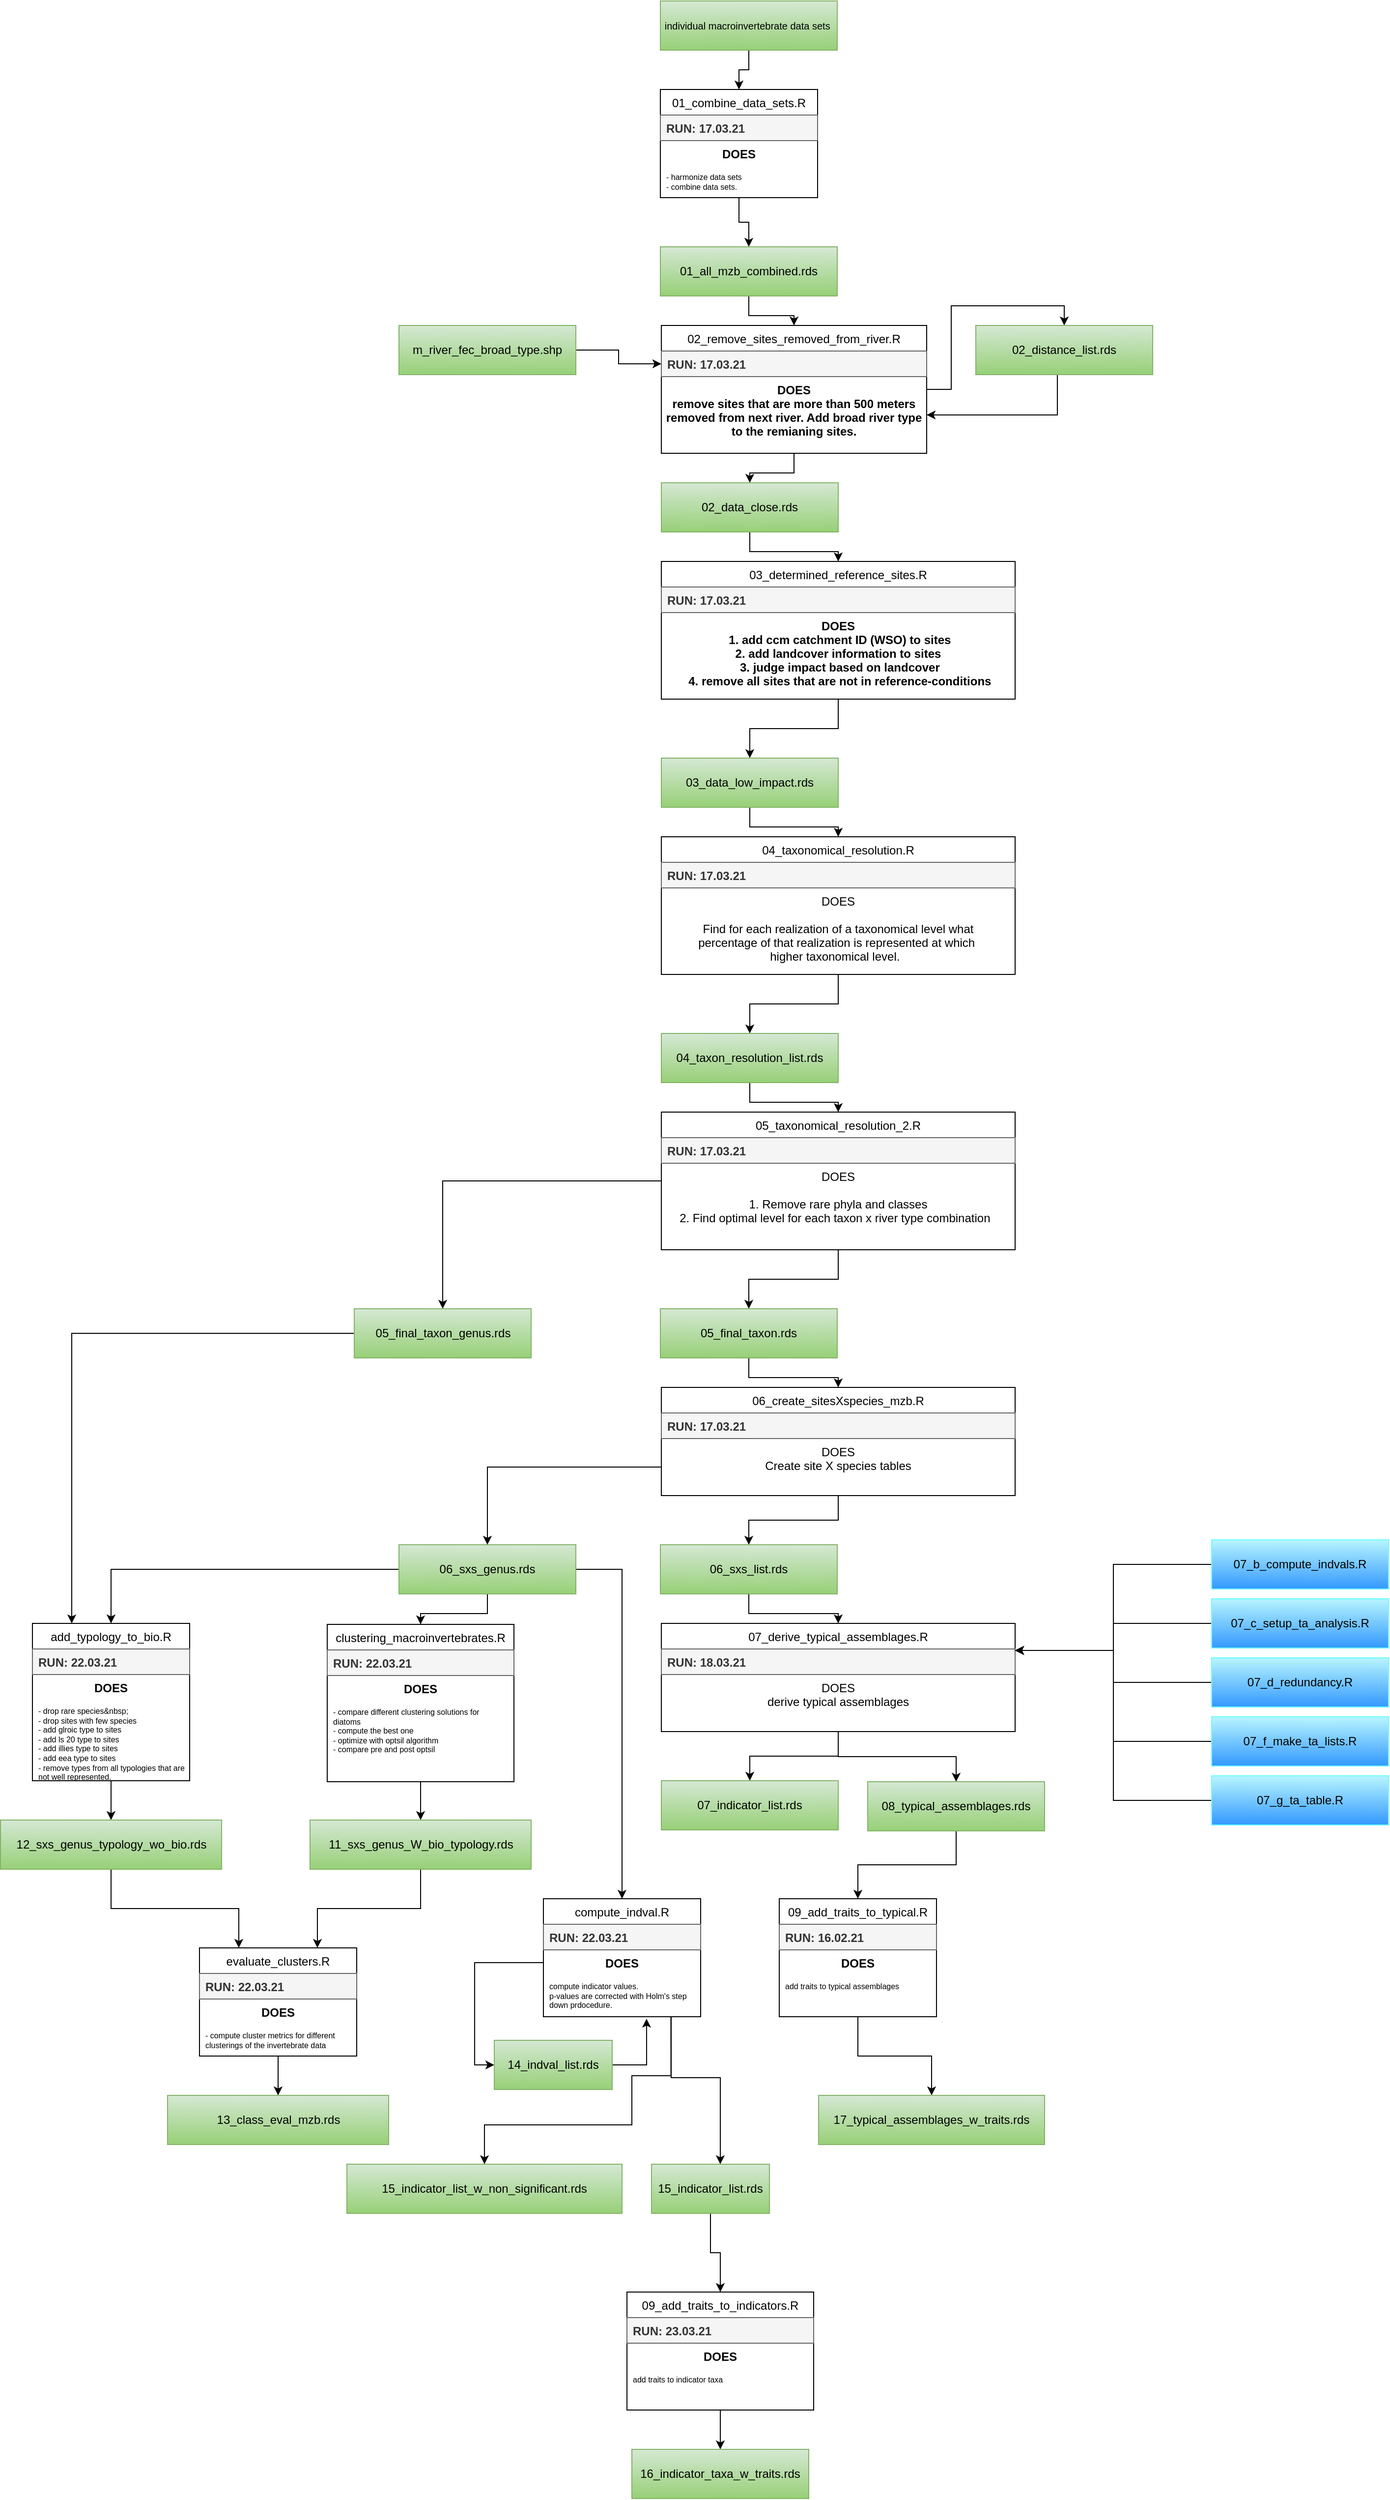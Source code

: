 <mxfile version="11.1.4" type="device"><diagram id="R2NRTxkbA1buVtevPypp" name="Page-1"><mxGraphModel dx="3540" dy="3216" grid="1" gridSize="10" guides="1" tooltips="1" connect="1" arrows="1" fold="1" page="1" pageScale="1" pageWidth="827" pageHeight="1169" math="0" shadow="0"><root><mxCell id="0"/><mxCell id="1" parent="0"/><mxCell id="dwvY4KGZ6EyMznIPKnvC-13" style="edgeStyle=orthogonalEdgeStyle;rounded=0;orthogonalLoop=1;jettySize=auto;html=1;" parent="1" source="TPPmzFJLMNbMJ_NKF1IY-3" target="dwvY4KGZ6EyMznIPKnvC-12" edge="1"><mxGeometry relative="1" as="geometry"/></mxCell><mxCell id="TPPmzFJLMNbMJ_NKF1IY-3" value="add_typology_to_bio.R" style="swimlane;fontStyle=0;childLayout=stackLayout;horizontal=1;startSize=26;fillColor=none;horizontalStack=0;resizeParent=1;resizeParentMax=0;resizeLast=0;collapsible=1;marginBottom=0;" parent="1" vertex="1"><mxGeometry x="-1200" y="-680" width="160" height="160" as="geometry"><mxRectangle x="40" y="240" width="120" height="26" as="alternateBounds"/></mxGeometry></mxCell><mxCell id="TPPmzFJLMNbMJ_NKF1IY-4" value="RUN: 22.03.21&#10;" style="text;align=left;verticalAlign=top;spacingLeft=4;spacingRight=4;overflow=hidden;rotatable=0;points=[[0,0.5],[1,0.5]];portConstraint=eastwest;fontStyle=1;glass=0;fillColor=#f5f5f5;strokeColor=#666666;fontColor=#333333;" parent="TPPmzFJLMNbMJ_NKF1IY-3" vertex="1"><mxGeometry y="26" width="160" height="26" as="geometry"/></mxCell><mxCell id="TPPmzFJLMNbMJ_NKF1IY-5" value="DOES" style="text;align=center;verticalAlign=top;spacingLeft=4;spacingRight=4;overflow=hidden;rotatable=0;points=[[0,0.5],[1,0.5]];portConstraint=eastwest;fontStyle=1;" parent="TPPmzFJLMNbMJ_NKF1IY-3" vertex="1"><mxGeometry y="52" width="160" height="26" as="geometry"/></mxCell><mxCell id="TPPmzFJLMNbMJ_NKF1IY-6" value="- drop rare species&amp;nbsp;&#10;- drop sites with few species&#10;- add glroic type to sites &#10;- add ls 20 type to sites&#10;- add illies type to sites &#10;- add eea type to sites &#10;- remove types from all typologies that are not well represented. " style="text;align=left;verticalAlign=top;spacingLeft=4;spacingRight=4;overflow=hidden;rotatable=0;points=[[0,0.5],[1,0.5]];portConstraint=eastwest;whiteSpace=wrap;fontSize=8;" parent="TPPmzFJLMNbMJ_NKF1IY-3" vertex="1"><mxGeometry y="78" width="160" height="82" as="geometry"/></mxCell><mxCell id="thMcjm38RRN3LZmCraX8-21" style="edgeStyle=orthogonalEdgeStyle;rounded=0;orthogonalLoop=1;jettySize=auto;html=1;" parent="1" source="thMcjm38RRN3LZmCraX8-1" target="thMcjm38RRN3LZmCraX8-2" edge="1"><mxGeometry relative="1" as="geometry"/></mxCell><mxCell id="thMcjm38RRN3LZmCraX8-1" value="&lt;font style=&quot;font-size: 10px&quot;&gt;individual macroinvertebrate data sets&amp;nbsp;&lt;/font&gt;" style="rounded=0;whiteSpace=wrap;html=1;glass=0;align=center;gradientColor=#97d077;fillColor=#d5e8d4;strokeColor=#82b366;" parent="1" vertex="1"><mxGeometry x="-561" y="-2330" width="180" height="50" as="geometry"/></mxCell><mxCell id="thMcjm38RRN3LZmCraX8-20" style="edgeStyle=orthogonalEdgeStyle;rounded=0;orthogonalLoop=1;jettySize=auto;html=1;" parent="1" source="thMcjm38RRN3LZmCraX8-2" target="thMcjm38RRN3LZmCraX8-13" edge="1"><mxGeometry relative="1" as="geometry"/></mxCell><mxCell id="thMcjm38RRN3LZmCraX8-2" value="01_combine_data_sets.R" style="swimlane;fontStyle=0;childLayout=stackLayout;horizontal=1;startSize=26;fillColor=none;horizontalStack=0;resizeParent=1;resizeParentMax=0;resizeLast=0;collapsible=1;marginBottom=0;" parent="1" vertex="1"><mxGeometry x="-561" y="-2240" width="160" height="110" as="geometry"><mxRectangle x="40" y="240" width="120" height="26" as="alternateBounds"/></mxGeometry></mxCell><mxCell id="thMcjm38RRN3LZmCraX8-3" value="RUN: 17.03.21&#10;" style="text;align=left;verticalAlign=top;spacingLeft=4;spacingRight=4;overflow=hidden;rotatable=0;points=[[0,0.5],[1,0.5]];portConstraint=eastwest;fontStyle=1;glass=0;fillColor=#f5f5f5;strokeColor=#666666;fontColor=#333333;" parent="thMcjm38RRN3LZmCraX8-2" vertex="1"><mxGeometry y="26" width="160" height="26" as="geometry"/></mxCell><mxCell id="thMcjm38RRN3LZmCraX8-4" value="DOES" style="text;align=center;verticalAlign=top;spacingLeft=4;spacingRight=4;overflow=hidden;rotatable=0;points=[[0,0.5],[1,0.5]];portConstraint=eastwest;fontStyle=1;" parent="thMcjm38RRN3LZmCraX8-2" vertex="1"><mxGeometry y="52" width="160" height="26" as="geometry"/></mxCell><mxCell id="thMcjm38RRN3LZmCraX8-5" value="- harmonize data sets &#10;- combine data sets. " style="text;align=left;verticalAlign=top;spacingLeft=4;spacingRight=4;overflow=hidden;rotatable=0;points=[[0,0.5],[1,0.5]];portConstraint=eastwest;whiteSpace=wrap;fontSize=8;" parent="thMcjm38RRN3LZmCraX8-2" vertex="1"><mxGeometry y="78" width="160" height="32" as="geometry"/></mxCell><mxCell id="thMcjm38RRN3LZmCraX8-15" style="edgeStyle=orthogonalEdgeStyle;rounded=0;orthogonalLoop=1;jettySize=auto;html=1;entryX=0.5;entryY=0;entryDx=0;entryDy=0;" parent="1" source="thMcjm38RRN3LZmCraX8-7" target="thMcjm38RRN3LZmCraX8-14" edge="1"><mxGeometry relative="1" as="geometry"/></mxCell><mxCell id="thMcjm38RRN3LZmCraX8-18" style="edgeStyle=orthogonalEdgeStyle;rounded=0;orthogonalLoop=1;jettySize=auto;html=1;" parent="1" source="thMcjm38RRN3LZmCraX8-7" target="thMcjm38RRN3LZmCraX8-17" edge="1"><mxGeometry relative="1" as="geometry"/></mxCell><mxCell id="thMcjm38RRN3LZmCraX8-7" value="02_remove_sites_removed_from_river.R" style="swimlane;fontStyle=0;childLayout=stackLayout;horizontal=1;startSize=26;fillColor=none;horizontalStack=0;resizeParent=1;resizeParentMax=0;resizeLast=0;collapsible=1;marginBottom=0;" parent="1" vertex="1"><mxGeometry x="-560" y="-2000" width="270" height="130" as="geometry"><mxRectangle x="40" y="240" width="120" height="26" as="alternateBounds"/></mxGeometry></mxCell><mxCell id="thMcjm38RRN3LZmCraX8-8" value="RUN: 17.03.21&#10;" style="text;align=left;verticalAlign=top;spacingLeft=4;spacingRight=4;overflow=hidden;rotatable=0;points=[[0,0.5],[1,0.5]];portConstraint=eastwest;fontStyle=1;glass=0;fillColor=#f5f5f5;strokeColor=#666666;fontColor=#333333;" parent="thMcjm38RRN3LZmCraX8-7" vertex="1"><mxGeometry y="26" width="270" height="26" as="geometry"/></mxCell><mxCell id="thMcjm38RRN3LZmCraX8-9" value="DOES&#10;remove sites that are more than 500 meters&#10;removed from next river. Add broad river type&#10;to the remianing sites." style="text;align=center;verticalAlign=top;spacingLeft=4;spacingRight=4;overflow=hidden;rotatable=0;points=[[0,0.5],[1,0.5]];portConstraint=eastwest;fontStyle=1;" parent="thMcjm38RRN3LZmCraX8-7" vertex="1"><mxGeometry y="52" width="270" height="78" as="geometry"/></mxCell><mxCell id="thMcjm38RRN3LZmCraX8-19" style="edgeStyle=orthogonalEdgeStyle;rounded=0;orthogonalLoop=1;jettySize=auto;html=1;" parent="1" source="thMcjm38RRN3LZmCraX8-13" target="thMcjm38RRN3LZmCraX8-7" edge="1"><mxGeometry relative="1" as="geometry"/></mxCell><mxCell id="thMcjm38RRN3LZmCraX8-13" value="01_all_mzb_combined.rds" style="rounded=0;whiteSpace=wrap;html=1;glass=0;align=center;gradientColor=#97d077;fillColor=#d5e8d4;strokeColor=#82b366;" parent="1" vertex="1"><mxGeometry x="-561" y="-2080" width="180" height="50" as="geometry"/></mxCell><mxCell id="thMcjm38RRN3LZmCraX8-16" style="edgeStyle=orthogonalEdgeStyle;rounded=0;orthogonalLoop=1;jettySize=auto;html=1;entryX=1;entryY=0.5;entryDx=0;entryDy=0;" parent="1" source="thMcjm38RRN3LZmCraX8-14" target="thMcjm38RRN3LZmCraX8-9" edge="1"><mxGeometry relative="1" as="geometry"><Array as="points"><mxPoint x="-157" y="-1909"/></Array></mxGeometry></mxCell><mxCell id="thMcjm38RRN3LZmCraX8-14" value="02_distance_list.rds" style="rounded=0;whiteSpace=wrap;html=1;glass=0;align=center;gradientColor=#97d077;fillColor=#d5e8d4;strokeColor=#82b366;" parent="1" vertex="1"><mxGeometry x="-240" y="-2000" width="180" height="50" as="geometry"/></mxCell><mxCell id="thMcjm38RRN3LZmCraX8-27" style="edgeStyle=orthogonalEdgeStyle;rounded=0;orthogonalLoop=1;jettySize=auto;html=1;entryX=0.5;entryY=0;entryDx=0;entryDy=0;" parent="1" source="thMcjm38RRN3LZmCraX8-17" target="thMcjm38RRN3LZmCraX8-24" edge="1"><mxGeometry relative="1" as="geometry"/></mxCell><mxCell id="thMcjm38RRN3LZmCraX8-17" value="02_data_close.rds" style="rounded=0;whiteSpace=wrap;html=1;glass=0;align=center;gradientColor=#97d077;fillColor=#d5e8d4;strokeColor=#82b366;" parent="1" vertex="1"><mxGeometry x="-560" y="-1840" width="180" height="50" as="geometry"/></mxCell><mxCell id="thMcjm38RRN3LZmCraX8-23" style="edgeStyle=orthogonalEdgeStyle;rounded=0;orthogonalLoop=1;jettySize=auto;html=1;entryX=0;entryY=0.5;entryDx=0;entryDy=0;" parent="1" source="thMcjm38RRN3LZmCraX8-22" target="thMcjm38RRN3LZmCraX8-8" edge="1"><mxGeometry relative="1" as="geometry"/></mxCell><mxCell id="thMcjm38RRN3LZmCraX8-22" value="m_river_fec_broad_type.shp" style="rounded=0;whiteSpace=wrap;html=1;glass=0;align=center;gradientColor=#97d077;fillColor=#d5e8d4;strokeColor=#82b366;" parent="1" vertex="1"><mxGeometry x="-827" y="-2000" width="180" height="50" as="geometry"/></mxCell><mxCell id="thMcjm38RRN3LZmCraX8-29" style="edgeStyle=orthogonalEdgeStyle;rounded=0;orthogonalLoop=1;jettySize=auto;html=1;entryX=0.5;entryY=0;entryDx=0;entryDy=0;" parent="1" source="thMcjm38RRN3LZmCraX8-24" target="thMcjm38RRN3LZmCraX8-28" edge="1"><mxGeometry relative="1" as="geometry"/></mxCell><mxCell id="thMcjm38RRN3LZmCraX8-24" value="03_determined_reference_sites.R" style="swimlane;fontStyle=0;childLayout=stackLayout;horizontal=1;startSize=26;fillColor=none;horizontalStack=0;resizeParent=1;resizeParentMax=0;resizeLast=0;collapsible=1;marginBottom=0;" parent="1" vertex="1"><mxGeometry x="-560" y="-1760" width="360" height="140" as="geometry"><mxRectangle x="40" y="240" width="120" height="26" as="alternateBounds"/></mxGeometry></mxCell><mxCell id="thMcjm38RRN3LZmCraX8-25" value="RUN: 17.03.21&#10;" style="text;align=left;verticalAlign=top;spacingLeft=4;spacingRight=4;overflow=hidden;rotatable=0;points=[[0,0.5],[1,0.5]];portConstraint=eastwest;fontStyle=1;glass=0;fillColor=#f5f5f5;strokeColor=#666666;fontColor=#333333;" parent="thMcjm38RRN3LZmCraX8-24" vertex="1"><mxGeometry y="26" width="360" height="26" as="geometry"/></mxCell><mxCell id="thMcjm38RRN3LZmCraX8-26" value="DOES&#10; 1. add ccm catchment ID (WSO) to sites&#10; 2. add landcover information to sites &#10; 3. judge impact based on landcover&#10; 4. remove all sites that are not in reference-conditions" style="text;align=center;verticalAlign=top;spacingLeft=4;spacingRight=4;overflow=hidden;rotatable=0;points=[[0,0.5],[1,0.5]];portConstraint=eastwest;fontStyle=1;" parent="thMcjm38RRN3LZmCraX8-24" vertex="1"><mxGeometry y="52" width="360" height="88" as="geometry"/></mxCell><mxCell id="L9aG5t_UrfrisWMkz3r5-4" style="edgeStyle=orthogonalEdgeStyle;rounded=0;orthogonalLoop=1;jettySize=auto;html=1;" parent="1" source="thMcjm38RRN3LZmCraX8-28" target="L9aG5t_UrfrisWMkz3r5-1" edge="1"><mxGeometry relative="1" as="geometry"/></mxCell><mxCell id="thMcjm38RRN3LZmCraX8-28" value="03_data_low_impact.rds" style="rounded=0;whiteSpace=wrap;html=1;glass=0;align=center;gradientColor=#97d077;fillColor=#d5e8d4;strokeColor=#82b366;" parent="1" vertex="1"><mxGeometry x="-560" y="-1560" width="180" height="50" as="geometry"/></mxCell><mxCell id="L9aG5t_UrfrisWMkz3r5-6" style="edgeStyle=orthogonalEdgeStyle;rounded=0;orthogonalLoop=1;jettySize=auto;html=1;" parent="1" source="L9aG5t_UrfrisWMkz3r5-1" target="L9aG5t_UrfrisWMkz3r5-5" edge="1"><mxGeometry relative="1" as="geometry"/></mxCell><mxCell id="L9aG5t_UrfrisWMkz3r5-1" value="04_taxonomical_resolution.R" style="swimlane;fontStyle=0;childLayout=stackLayout;horizontal=1;startSize=26;fillColor=none;horizontalStack=0;resizeParent=1;resizeParentMax=0;resizeLast=0;collapsible=1;marginBottom=0;" parent="1" vertex="1"><mxGeometry x="-560" y="-1480" width="360" height="140" as="geometry"><mxRectangle x="40" y="240" width="120" height="26" as="alternateBounds"/></mxGeometry></mxCell><mxCell id="L9aG5t_UrfrisWMkz3r5-2" value="RUN: 17.03.21&#10;" style="text;align=left;verticalAlign=top;spacingLeft=4;spacingRight=4;overflow=hidden;rotatable=0;points=[[0,0.5],[1,0.5]];portConstraint=eastwest;fontStyle=1;glass=0;fillColor=#f5f5f5;strokeColor=#666666;fontColor=#333333;" parent="L9aG5t_UrfrisWMkz3r5-1" vertex="1"><mxGeometry y="26" width="360" height="26" as="geometry"/></mxCell><mxCell id="L9aG5t_UrfrisWMkz3r5-3" value="DOES&#10;&#10; Find for each realization of a taxonomical level what &#10;percentage of that realization is represented at which &#10;higher taxonomical level.  " style="text;align=center;verticalAlign=top;spacingLeft=4;spacingRight=4;overflow=hidden;rotatable=0;points=[[0,0.5],[1,0.5]];portConstraint=eastwest;fontStyle=0;" parent="L9aG5t_UrfrisWMkz3r5-1" vertex="1"><mxGeometry y="52" width="360" height="88" as="geometry"/></mxCell><mxCell id="L9aG5t_UrfrisWMkz3r5-10" style="edgeStyle=orthogonalEdgeStyle;rounded=0;orthogonalLoop=1;jettySize=auto;html=1;" parent="1" source="L9aG5t_UrfrisWMkz3r5-5" target="L9aG5t_UrfrisWMkz3r5-7" edge="1"><mxGeometry relative="1" as="geometry"/></mxCell><mxCell id="L9aG5t_UrfrisWMkz3r5-5" value="04_taxon_resolution_list.rds" style="rounded=0;whiteSpace=wrap;html=1;glass=0;align=center;gradientColor=#97d077;fillColor=#d5e8d4;strokeColor=#82b366;" parent="1" vertex="1"><mxGeometry x="-560" y="-1280" width="180" height="50" as="geometry"/></mxCell><mxCell id="L9aG5t_UrfrisWMkz3r5-12" style="edgeStyle=orthogonalEdgeStyle;rounded=0;orthogonalLoop=1;jettySize=auto;html=1;" parent="1" source="L9aG5t_UrfrisWMkz3r5-7" target="L9aG5t_UrfrisWMkz3r5-11" edge="1"><mxGeometry relative="1" as="geometry"/></mxCell><mxCell id="dwvY4KGZ6EyMznIPKnvC-4" style="edgeStyle=orthogonalEdgeStyle;rounded=0;orthogonalLoop=1;jettySize=auto;html=1;entryX=0.5;entryY=0;entryDx=0;entryDy=0;" parent="1" source="L9aG5t_UrfrisWMkz3r5-7" target="dwvY4KGZ6EyMznIPKnvC-3" edge="1"><mxGeometry relative="1" as="geometry"/></mxCell><mxCell id="L9aG5t_UrfrisWMkz3r5-7" value="05_taxonomical_resolution_2.R" style="swimlane;fontStyle=0;childLayout=stackLayout;horizontal=1;startSize=26;fillColor=none;horizontalStack=0;resizeParent=1;resizeParentMax=0;resizeLast=0;collapsible=1;marginBottom=0;" parent="1" vertex="1"><mxGeometry x="-560" y="-1200" width="360" height="140" as="geometry"><mxRectangle x="40" y="240" width="120" height="26" as="alternateBounds"/></mxGeometry></mxCell><mxCell id="L9aG5t_UrfrisWMkz3r5-8" value="RUN: 17.03.21&#10;" style="text;align=left;verticalAlign=top;spacingLeft=4;spacingRight=4;overflow=hidden;rotatable=0;points=[[0,0.5],[1,0.5]];portConstraint=eastwest;fontStyle=1;glass=0;fillColor=#f5f5f5;strokeColor=#666666;fontColor=#333333;" parent="L9aG5t_UrfrisWMkz3r5-7" vertex="1"><mxGeometry y="26" width="360" height="26" as="geometry"/></mxCell><mxCell id="L9aG5t_UrfrisWMkz3r5-9" value="DOES&#10;&#10; 1. Remove rare phyla and classes &#10;2. Find optimal level for each taxon x river type combination  " style="text;align=center;verticalAlign=top;spacingLeft=4;spacingRight=4;overflow=hidden;rotatable=0;points=[[0,0.5],[1,0.5]];portConstraint=eastwest;fontStyle=0;" parent="L9aG5t_UrfrisWMkz3r5-7" vertex="1"><mxGeometry y="52" width="360" height="88" as="geometry"/></mxCell><mxCell id="L9aG5t_UrfrisWMkz3r5-16" style="edgeStyle=orthogonalEdgeStyle;rounded=0;orthogonalLoop=1;jettySize=auto;html=1;" parent="1" source="L9aG5t_UrfrisWMkz3r5-11" target="L9aG5t_UrfrisWMkz3r5-13" edge="1"><mxGeometry relative="1" as="geometry"/></mxCell><mxCell id="L9aG5t_UrfrisWMkz3r5-11" value="05_final_taxon.rds" style="rounded=0;whiteSpace=wrap;html=1;glass=0;align=center;gradientColor=#97d077;fillColor=#d5e8d4;strokeColor=#82b366;" parent="1" vertex="1"><mxGeometry x="-561" y="-1000" width="180" height="50" as="geometry"/></mxCell><mxCell id="L9aG5t_UrfrisWMkz3r5-18" style="edgeStyle=orthogonalEdgeStyle;rounded=0;orthogonalLoop=1;jettySize=auto;html=1;entryX=0.5;entryY=0;entryDx=0;entryDy=0;" parent="1" source="L9aG5t_UrfrisWMkz3r5-13" target="L9aG5t_UrfrisWMkz3r5-17" edge="1"><mxGeometry relative="1" as="geometry"/></mxCell><mxCell id="L9aG5t_UrfrisWMkz3r5-13" value="06_create_sitesXspecies_mzb.R" style="swimlane;fontStyle=0;childLayout=stackLayout;horizontal=1;startSize=26;fillColor=none;horizontalStack=0;resizeParent=1;resizeParentMax=0;resizeLast=0;collapsible=1;marginBottom=0;" parent="1" vertex="1"><mxGeometry x="-560" y="-920" width="360" height="110" as="geometry"><mxRectangle x="40" y="240" width="120" height="26" as="alternateBounds"/></mxGeometry></mxCell><mxCell id="L9aG5t_UrfrisWMkz3r5-14" value="RUN: 17.03.21&#10;" style="text;align=left;verticalAlign=top;spacingLeft=4;spacingRight=4;overflow=hidden;rotatable=0;points=[[0,0.5],[1,0.5]];portConstraint=eastwest;fontStyle=1;glass=0;fillColor=#f5f5f5;strokeColor=#666666;fontColor=#333333;" parent="L9aG5t_UrfrisWMkz3r5-13" vertex="1"><mxGeometry y="26" width="360" height="26" as="geometry"/></mxCell><mxCell id="L9aG5t_UrfrisWMkz3r5-15" value="DOES&#10;Create site X species tables" style="text;align=center;verticalAlign=top;spacingLeft=4;spacingRight=4;overflow=hidden;rotatable=0;points=[[0,0.5],[1,0.5]];portConstraint=eastwest;fontStyle=0;" parent="L9aG5t_UrfrisWMkz3r5-13" vertex="1"><mxGeometry y="52" width="360" height="58" as="geometry"/></mxCell><mxCell id="U-PhjLlCt3gL7QYNgLj_-4" style="edgeStyle=orthogonalEdgeStyle;rounded=0;orthogonalLoop=1;jettySize=auto;html=1;" parent="1" source="L9aG5t_UrfrisWMkz3r5-17" target="U-PhjLlCt3gL7QYNgLj_-1" edge="1"><mxGeometry relative="1" as="geometry"/></mxCell><mxCell id="L9aG5t_UrfrisWMkz3r5-17" value="06_sxs_list.rds" style="rounded=0;whiteSpace=wrap;html=1;glass=0;align=center;gradientColor=#97d077;fillColor=#d5e8d4;strokeColor=#82b366;" parent="1" vertex="1"><mxGeometry x="-561" y="-760" width="180" height="50" as="geometry"/></mxCell><mxCell id="U-PhjLlCt3gL7QYNgLj_-36" style="edgeStyle=orthogonalEdgeStyle;rounded=0;orthogonalLoop=1;jettySize=auto;html=1;" parent="1" source="U-PhjLlCt3gL7QYNgLj_-1" target="U-PhjLlCt3gL7QYNgLj_-35" edge="1"><mxGeometry relative="1" as="geometry"/></mxCell><mxCell id="_Twgajjy6fCwBNlx7-tO-9" style="edgeStyle=orthogonalEdgeStyle;rounded=0;orthogonalLoop=1;jettySize=auto;html=1;" parent="1" source="U-PhjLlCt3gL7QYNgLj_-1" target="_Twgajjy6fCwBNlx7-tO-8" edge="1"><mxGeometry relative="1" as="geometry"/></mxCell><mxCell id="U-PhjLlCt3gL7QYNgLj_-1" value="07_derive_typical_assemblages.R" style="swimlane;fontStyle=0;childLayout=stackLayout;horizontal=1;startSize=26;fillColor=none;horizontalStack=0;resizeParent=1;resizeParentMax=0;resizeLast=0;collapsible=1;marginBottom=0;" parent="1" vertex="1"><mxGeometry x="-560" y="-680" width="360" height="110" as="geometry"><mxRectangle x="40" y="240" width="120" height="26" as="alternateBounds"/></mxGeometry></mxCell><mxCell id="U-PhjLlCt3gL7QYNgLj_-2" value="RUN: 18.03.21&#10;" style="text;align=left;verticalAlign=top;spacingLeft=4;spacingRight=4;overflow=hidden;rotatable=0;points=[[0,0.5],[1,0.5]];portConstraint=eastwest;fontStyle=1;glass=0;fillColor=#f5f5f5;strokeColor=#666666;fontColor=#333333;" parent="U-PhjLlCt3gL7QYNgLj_-1" vertex="1"><mxGeometry y="26" width="360" height="26" as="geometry"/></mxCell><mxCell id="U-PhjLlCt3gL7QYNgLj_-3" value="DOES&#10;derive typical assemblages" style="text;align=center;verticalAlign=top;spacingLeft=4;spacingRight=4;overflow=hidden;rotatable=0;points=[[0,0.5],[1,0.5]];portConstraint=eastwest;fontStyle=0;" parent="U-PhjLlCt3gL7QYNgLj_-1" vertex="1"><mxGeometry y="52" width="360" height="58" as="geometry"/></mxCell><mxCell id="U-PhjLlCt3gL7QYNgLj_-30" style="edgeStyle=orthogonalEdgeStyle;rounded=0;orthogonalLoop=1;jettySize=auto;html=1;entryX=1;entryY=0.25;entryDx=0;entryDy=0;" parent="1" source="U-PhjLlCt3gL7QYNgLj_-25" target="U-PhjLlCt3gL7QYNgLj_-1" edge="1"><mxGeometry relative="1" as="geometry"/></mxCell><mxCell id="U-PhjLlCt3gL7QYNgLj_-25" value="07_b_compute_indvals.R" style="rounded=0;whiteSpace=wrap;html=1;glass=0;align=center;gradientColor=#3399FF;fillColor=#B8F5FF;strokeColor=#66FFFF;" parent="1" vertex="1"><mxGeometry y="-765" width="180" height="50" as="geometry"/></mxCell><mxCell id="U-PhjLlCt3gL7QYNgLj_-31" style="edgeStyle=orthogonalEdgeStyle;rounded=0;orthogonalLoop=1;jettySize=auto;html=1;entryX=1;entryY=0.25;entryDx=0;entryDy=0;" parent="1" source="U-PhjLlCt3gL7QYNgLj_-26" target="U-PhjLlCt3gL7QYNgLj_-1" edge="1"><mxGeometry relative="1" as="geometry"/></mxCell><mxCell id="U-PhjLlCt3gL7QYNgLj_-26" value="07_c_setup_ta_analysis.R" style="rounded=0;whiteSpace=wrap;html=1;glass=0;align=center;gradientColor=#3399FF;fillColor=#B8F5FF;strokeColor=#66FFFF;" parent="1" vertex="1"><mxGeometry y="-705" width="180" height="50" as="geometry"/></mxCell><mxCell id="U-PhjLlCt3gL7QYNgLj_-32" style="edgeStyle=orthogonalEdgeStyle;rounded=0;orthogonalLoop=1;jettySize=auto;html=1;entryX=1;entryY=0.25;entryDx=0;entryDy=0;" parent="1" source="U-PhjLlCt3gL7QYNgLj_-27" target="U-PhjLlCt3gL7QYNgLj_-1" edge="1"><mxGeometry relative="1" as="geometry"/></mxCell><mxCell id="U-PhjLlCt3gL7QYNgLj_-27" value="07_d_redundancy.R" style="rounded=0;whiteSpace=wrap;html=1;glass=0;align=center;gradientColor=#3399FF;fillColor=#B8F5FF;strokeColor=#66FFFF;" parent="1" vertex="1"><mxGeometry y="-645" width="180" height="50" as="geometry"/></mxCell><mxCell id="U-PhjLlCt3gL7QYNgLj_-33" style="edgeStyle=orthogonalEdgeStyle;rounded=0;orthogonalLoop=1;jettySize=auto;html=1;entryX=1;entryY=0.25;entryDx=0;entryDy=0;" parent="1" source="U-PhjLlCt3gL7QYNgLj_-28" target="U-PhjLlCt3gL7QYNgLj_-1" edge="1"><mxGeometry relative="1" as="geometry"/></mxCell><mxCell id="U-PhjLlCt3gL7QYNgLj_-28" value="07_f_make_ta_lists.R" style="rounded=0;whiteSpace=wrap;html=1;glass=0;align=center;gradientColor=#3399FF;fillColor=#B8F5FF;strokeColor=#66FFFF;" parent="1" vertex="1"><mxGeometry y="-585" width="180" height="50" as="geometry"/></mxCell><mxCell id="U-PhjLlCt3gL7QYNgLj_-34" style="edgeStyle=orthogonalEdgeStyle;rounded=0;orthogonalLoop=1;jettySize=auto;html=1;entryX=1;entryY=0.25;entryDx=0;entryDy=0;" parent="1" source="U-PhjLlCt3gL7QYNgLj_-29" target="U-PhjLlCt3gL7QYNgLj_-1" edge="1"><mxGeometry relative="1" as="geometry"/></mxCell><mxCell id="U-PhjLlCt3gL7QYNgLj_-29" value="07_g_ta_table.R" style="rounded=0;whiteSpace=wrap;html=1;glass=0;align=center;gradientColor=#3399FF;fillColor=#B8F5FF;strokeColor=#66FFFF;" parent="1" vertex="1"><mxGeometry y="-525" width="180" height="50" as="geometry"/></mxCell><mxCell id="U-PhjLlCt3gL7QYNgLj_-35" value="07_indicator_list.rds" style="rounded=0;whiteSpace=wrap;html=1;glass=0;align=center;gradientColor=#97d077;fillColor=#d5e8d4;strokeColor=#82b366;" parent="1" vertex="1"><mxGeometry x="-560" y="-520" width="180" height="50" as="geometry"/></mxCell><mxCell id="vbW947Ixc3kNS7lLNz5p-7" style="edgeStyle=orthogonalEdgeStyle;rounded=0;orthogonalLoop=1;jettySize=auto;html=1;entryX=0.5;entryY=0;entryDx=0;entryDy=0;" parent="1" source="vbW947Ixc3kNS7lLNz5p-1" target="vbW947Ixc3kNS7lLNz5p-3" edge="1"><mxGeometry relative="1" as="geometry"/></mxCell><mxCell id="dwvY4KGZ6EyMznIPKnvC-11" style="edgeStyle=orthogonalEdgeStyle;rounded=0;orthogonalLoop=1;jettySize=auto;html=1;" parent="1" source="vbW947Ixc3kNS7lLNz5p-1" target="TPPmzFJLMNbMJ_NKF1IY-3" edge="1"><mxGeometry relative="1" as="geometry"/></mxCell><mxCell id="_Twgajjy6fCwBNlx7-tO-7" style="edgeStyle=orthogonalEdgeStyle;rounded=0;orthogonalLoop=1;jettySize=auto;html=1;" parent="1" source="vbW947Ixc3kNS7lLNz5p-1" target="6mxzqSkCaU3-Q8YK2bSE-1" edge="1"><mxGeometry relative="1" as="geometry"><Array as="points"><mxPoint x="-600" y="-735"/></Array></mxGeometry></mxCell><mxCell id="vbW947Ixc3kNS7lLNz5p-1" value="06_sxs_genus.rds" style="rounded=0;whiteSpace=wrap;html=1;glass=0;align=center;gradientColor=#97d077;fillColor=#d5e8d4;strokeColor=#82b366;" parent="1" vertex="1"><mxGeometry x="-827" y="-760" width="180" height="50" as="geometry"/></mxCell><mxCell id="vbW947Ixc3kNS7lLNz5p-2" style="edgeStyle=orthogonalEdgeStyle;rounded=0;orthogonalLoop=1;jettySize=auto;html=1;entryX=0.5;entryY=0;entryDx=0;entryDy=0;" parent="1" source="L9aG5t_UrfrisWMkz3r5-15" target="vbW947Ixc3kNS7lLNz5p-1" edge="1"><mxGeometry relative="1" as="geometry"/></mxCell><mxCell id="dwvY4KGZ6EyMznIPKnvC-2" style="edgeStyle=orthogonalEdgeStyle;rounded=0;orthogonalLoop=1;jettySize=auto;html=1;" parent="1" source="vbW947Ixc3kNS7lLNz5p-3" target="dwvY4KGZ6EyMznIPKnvC-1" edge="1"><mxGeometry relative="1" as="geometry"/></mxCell><mxCell id="vbW947Ixc3kNS7lLNz5p-3" value="clustering_macroinvertebrates.R" style="swimlane;fontStyle=0;childLayout=stackLayout;horizontal=1;startSize=26;fillColor=none;horizontalStack=0;resizeParent=1;resizeParentMax=0;resizeLast=0;collapsible=1;marginBottom=0;" parent="1" vertex="1"><mxGeometry x="-900" y="-679" width="190" height="160" as="geometry"><mxRectangle x="40" y="240" width="120" height="26" as="alternateBounds"/></mxGeometry></mxCell><mxCell id="vbW947Ixc3kNS7lLNz5p-4" value="RUN: 22.03.21" style="text;align=left;verticalAlign=top;spacingLeft=4;spacingRight=4;overflow=hidden;rotatable=0;points=[[0,0.5],[1,0.5]];portConstraint=eastwest;fontStyle=1;glass=0;fillColor=#f5f5f5;strokeColor=#666666;fontColor=#333333;" parent="vbW947Ixc3kNS7lLNz5p-3" vertex="1"><mxGeometry y="26" width="190" height="26" as="geometry"/></mxCell><mxCell id="vbW947Ixc3kNS7lLNz5p-5" value="DOES" style="text;align=center;verticalAlign=top;spacingLeft=4;spacingRight=4;overflow=hidden;rotatable=0;points=[[0,0.5],[1,0.5]];portConstraint=eastwest;fontStyle=1;" parent="vbW947Ixc3kNS7lLNz5p-3" vertex="1"><mxGeometry y="52" width="190" height="26" as="geometry"/></mxCell><mxCell id="vbW947Ixc3kNS7lLNz5p-6" value="- compare different clustering solutions for diatoms &#10;- compute the best one &#10;- optimize with optsil algorithm &#10;- compare pre and post optsil " style="text;align=left;verticalAlign=top;spacingLeft=4;spacingRight=4;overflow=hidden;rotatable=0;points=[[0,0.5],[1,0.5]];portConstraint=eastwest;whiteSpace=wrap;fontSize=8;" parent="vbW947Ixc3kNS7lLNz5p-3" vertex="1"><mxGeometry y="78" width="190" height="82" as="geometry"/></mxCell><mxCell id="dwvY4KGZ6EyMznIPKnvC-19" style="edgeStyle=orthogonalEdgeStyle;rounded=0;orthogonalLoop=1;jettySize=auto;html=1;entryX=0.75;entryY=0;entryDx=0;entryDy=0;" parent="1" source="dwvY4KGZ6EyMznIPKnvC-1" target="dwvY4KGZ6EyMznIPKnvC-14" edge="1"><mxGeometry relative="1" as="geometry"/></mxCell><mxCell id="dwvY4KGZ6EyMznIPKnvC-1" value="11_sxs_genus_W_bio_typology.rds" style="rounded=0;whiteSpace=wrap;html=1;glass=0;align=center;gradientColor=#97d077;fillColor=#d5e8d4;strokeColor=#82b366;" parent="1" vertex="1"><mxGeometry x="-917.5" y="-480" width="225" height="50" as="geometry"/></mxCell><mxCell id="dwvY4KGZ6EyMznIPKnvC-10" style="edgeStyle=orthogonalEdgeStyle;rounded=0;orthogonalLoop=1;jettySize=auto;html=1;entryX=0.25;entryY=0;entryDx=0;entryDy=0;" parent="1" source="dwvY4KGZ6EyMznIPKnvC-3" target="TPPmzFJLMNbMJ_NKF1IY-3" edge="1"><mxGeometry relative="1" as="geometry"/></mxCell><mxCell id="dwvY4KGZ6EyMznIPKnvC-3" value="05_final_taxon_genus.rds" style="rounded=0;whiteSpace=wrap;html=1;glass=0;align=center;gradientColor=#97d077;fillColor=#d5e8d4;strokeColor=#82b366;" parent="1" vertex="1"><mxGeometry x="-872.5" y="-1000" width="180" height="50" as="geometry"/></mxCell><mxCell id="dwvY4KGZ6EyMznIPKnvC-18" style="edgeStyle=orthogonalEdgeStyle;rounded=0;orthogonalLoop=1;jettySize=auto;html=1;entryX=0.25;entryY=0;entryDx=0;entryDy=0;" parent="1" source="dwvY4KGZ6EyMznIPKnvC-12" target="dwvY4KGZ6EyMznIPKnvC-14" edge="1"><mxGeometry relative="1" as="geometry"/></mxCell><mxCell id="dwvY4KGZ6EyMznIPKnvC-12" value="12_sxs_genus_typology_wo_bio.rds" style="rounded=0;whiteSpace=wrap;html=1;glass=0;align=center;gradientColor=#97d077;fillColor=#d5e8d4;strokeColor=#82b366;" parent="1" vertex="1"><mxGeometry x="-1232.5" y="-480" width="225" height="50" as="geometry"/></mxCell><mxCell id="dwvY4KGZ6EyMznIPKnvC-21" style="edgeStyle=orthogonalEdgeStyle;rounded=0;orthogonalLoop=1;jettySize=auto;html=1;entryX=0.5;entryY=0;entryDx=0;entryDy=0;" parent="1" source="dwvY4KGZ6EyMznIPKnvC-14" target="dwvY4KGZ6EyMznIPKnvC-20" edge="1"><mxGeometry relative="1" as="geometry"/></mxCell><mxCell id="dwvY4KGZ6EyMznIPKnvC-14" value="evaluate_clusters.R" style="swimlane;fontStyle=0;childLayout=stackLayout;horizontal=1;startSize=26;fillColor=none;horizontalStack=0;resizeParent=1;resizeParentMax=0;resizeLast=0;collapsible=1;marginBottom=0;" parent="1" vertex="1"><mxGeometry x="-1030" y="-350" width="160" height="110" as="geometry"><mxRectangle x="40" y="240" width="120" height="26" as="alternateBounds"/></mxGeometry></mxCell><mxCell id="dwvY4KGZ6EyMznIPKnvC-15" value="RUN: 22.03.21&#10;" style="text;align=left;verticalAlign=top;spacingLeft=4;spacingRight=4;overflow=hidden;rotatable=0;points=[[0,0.5],[1,0.5]];portConstraint=eastwest;fontStyle=1;glass=0;fillColor=#f5f5f5;strokeColor=#666666;fontColor=#333333;" parent="dwvY4KGZ6EyMznIPKnvC-14" vertex="1"><mxGeometry y="26" width="160" height="26" as="geometry"/></mxCell><mxCell id="dwvY4KGZ6EyMznIPKnvC-16" value="DOES" style="text;align=center;verticalAlign=top;spacingLeft=4;spacingRight=4;overflow=hidden;rotatable=0;points=[[0,0.5],[1,0.5]];portConstraint=eastwest;fontStyle=1;" parent="dwvY4KGZ6EyMznIPKnvC-14" vertex="1"><mxGeometry y="52" width="160" height="26" as="geometry"/></mxCell><mxCell id="dwvY4KGZ6EyMznIPKnvC-17" value="- compute cluster metrics for different clusterings of the invertebrate data " style="text;align=left;verticalAlign=top;spacingLeft=4;spacingRight=4;overflow=hidden;rotatable=0;points=[[0,0.5],[1,0.5]];portConstraint=eastwest;whiteSpace=wrap;fontSize=8;" parent="dwvY4KGZ6EyMznIPKnvC-14" vertex="1"><mxGeometry y="78" width="160" height="32" as="geometry"/></mxCell><mxCell id="dwvY4KGZ6EyMznIPKnvC-20" value="13_class_eval_mzb.rds" style="rounded=0;whiteSpace=wrap;html=1;glass=0;align=center;gradientColor=#97d077;fillColor=#d5e8d4;strokeColor=#82b366;" parent="1" vertex="1"><mxGeometry x="-1062.5" y="-200" width="225" height="50" as="geometry"/></mxCell><mxCell id="6mxzqSkCaU3-Q8YK2bSE-7" style="edgeStyle=orthogonalEdgeStyle;rounded=0;orthogonalLoop=1;jettySize=auto;html=1;exitX=0;exitY=0.5;exitDx=0;exitDy=0;entryX=0;entryY=0.5;entryDx=0;entryDy=0;" parent="1" source="6mxzqSkCaU3-Q8YK2bSE-3" target="6mxzqSkCaU3-Q8YK2bSE-6" edge="1"><mxGeometry relative="1" as="geometry"><Array as="points"><mxPoint x="-750" y="-335"/><mxPoint x="-750" y="-231"/></Array></mxGeometry></mxCell><mxCell id="0pas0SxXZcL5OsnXXadV-9" style="edgeStyle=orthogonalEdgeStyle;rounded=0;orthogonalLoop=1;jettySize=auto;html=1;" parent="1" source="6mxzqSkCaU3-Q8YK2bSE-1" target="0pas0SxXZcL5OsnXXadV-8" edge="1"><mxGeometry relative="1" as="geometry"><Array as="points"><mxPoint x="-550" y="-218"/><mxPoint x="-500" y="-218"/></Array></mxGeometry></mxCell><mxCell id="6mxzqSkCaU3-Q8YK2bSE-1" value="compute_indval.R" style="swimlane;fontStyle=0;childLayout=stackLayout;horizontal=1;startSize=26;fillColor=none;horizontalStack=0;resizeParent=1;resizeParentMax=0;resizeLast=0;collapsible=1;marginBottom=0;" parent="1" vertex="1"><mxGeometry x="-680" y="-400" width="160" height="120" as="geometry"><mxRectangle x="40" y="240" width="120" height="26" as="alternateBounds"/></mxGeometry></mxCell><mxCell id="6mxzqSkCaU3-Q8YK2bSE-2" value="RUN: 22.03.21" style="text;align=left;verticalAlign=top;spacingLeft=4;spacingRight=4;overflow=hidden;rotatable=0;points=[[0,0.5],[1,0.5]];portConstraint=eastwest;fontStyle=1;glass=0;fillColor=#f5f5f5;strokeColor=#666666;fontColor=#333333;" parent="6mxzqSkCaU3-Q8YK2bSE-1" vertex="1"><mxGeometry y="26" width="160" height="26" as="geometry"/></mxCell><mxCell id="6mxzqSkCaU3-Q8YK2bSE-3" value="DOES" style="text;align=center;verticalAlign=top;spacingLeft=4;spacingRight=4;overflow=hidden;rotatable=0;points=[[0,0.5],[1,0.5]];portConstraint=eastwest;fontStyle=1;" parent="6mxzqSkCaU3-Q8YK2bSE-1" vertex="1"><mxGeometry y="52" width="160" height="26" as="geometry"/></mxCell><mxCell id="6mxzqSkCaU3-Q8YK2bSE-4" value="compute indicator values. &#10;p-values are corrected with Holm's step down prdocedure. &#10;" style="text;align=left;verticalAlign=top;spacingLeft=4;spacingRight=4;overflow=hidden;rotatable=0;points=[[0,0.5],[1,0.5]];portConstraint=eastwest;whiteSpace=wrap;fontSize=8;" parent="6mxzqSkCaU3-Q8YK2bSE-1" vertex="1"><mxGeometry y="78" width="160" height="42" as="geometry"/></mxCell><mxCell id="_Twgajjy6fCwBNlx7-tO-6" style="edgeStyle=orthogonalEdgeStyle;rounded=0;orthogonalLoop=1;jettySize=auto;html=1;entryX=0.656;entryY=1.049;entryDx=0;entryDy=0;entryPerimeter=0;" parent="1" source="6mxzqSkCaU3-Q8YK2bSE-6" target="6mxzqSkCaU3-Q8YK2bSE-4" edge="1"><mxGeometry relative="1" as="geometry"><Array as="points"><mxPoint x="-575" y="-231"/></Array></mxGeometry></mxCell><mxCell id="6mxzqSkCaU3-Q8YK2bSE-6" value="14_indval_list.rds" style="rounded=0;whiteSpace=wrap;html=1;glass=0;align=center;gradientColor=#97d077;fillColor=#d5e8d4;strokeColor=#82b366;" parent="1" vertex="1"><mxGeometry x="-730" y="-256" width="120" height="50" as="geometry"/></mxCell><mxCell id="N0r6Wv6AxVWPG0aJb9CE-4" style="edgeStyle=orthogonalEdgeStyle;rounded=0;orthogonalLoop=1;jettySize=auto;html=1;entryX=0.5;entryY=0;entryDx=0;entryDy=0;" edge="1" parent="1" source="0pas0SxXZcL5OsnXXadV-1" target="cmLs5R2lKaqQnw5JMZmv-3"><mxGeometry relative="1" as="geometry"/></mxCell><mxCell id="0pas0SxXZcL5OsnXXadV-1" value="09_add_traits_to_indicators.R" style="swimlane;fontStyle=0;childLayout=stackLayout;horizontal=1;startSize=26;fillColor=none;horizontalStack=0;resizeParent=1;resizeParentMax=0;resizeLast=0;collapsible=1;marginBottom=0;" parent="1" vertex="1"><mxGeometry x="-595" width="190" height="120" as="geometry"><mxRectangle x="40" y="240" width="120" height="26" as="alternateBounds"/></mxGeometry></mxCell><mxCell id="0pas0SxXZcL5OsnXXadV-2" value="RUN: 23.03.21" style="text;align=left;verticalAlign=top;spacingLeft=4;spacingRight=4;overflow=hidden;rotatable=0;points=[[0,0.5],[1,0.5]];portConstraint=eastwest;fontStyle=1;glass=0;fillColor=#f5f5f5;strokeColor=#666666;fontColor=#333333;" parent="0pas0SxXZcL5OsnXXadV-1" vertex="1"><mxGeometry y="26" width="190" height="26" as="geometry"/></mxCell><mxCell id="0pas0SxXZcL5OsnXXadV-3" value="DOES" style="text;align=center;verticalAlign=top;spacingLeft=4;spacingRight=4;overflow=hidden;rotatable=0;points=[[0,0.5],[1,0.5]];portConstraint=eastwest;fontStyle=1;" parent="0pas0SxXZcL5OsnXXadV-1" vertex="1"><mxGeometry y="52" width="190" height="26" as="geometry"/></mxCell><mxCell id="0pas0SxXZcL5OsnXXadV-4" value="add traits to indicator taxa " style="text;align=left;verticalAlign=top;spacingLeft=4;spacingRight=4;overflow=hidden;rotatable=0;points=[[0,0.5],[1,0.5]];portConstraint=eastwest;whiteSpace=wrap;fontSize=8;" parent="0pas0SxXZcL5OsnXXadV-1" vertex="1"><mxGeometry y="78" width="190" height="42" as="geometry"/></mxCell><mxCell id="N0r6Wv6AxVWPG0aJb9CE-3" style="edgeStyle=orthogonalEdgeStyle;rounded=0;orthogonalLoop=1;jettySize=auto;html=1;" edge="1" parent="1" source="0pas0SxXZcL5OsnXXadV-8" target="0pas0SxXZcL5OsnXXadV-1"><mxGeometry relative="1" as="geometry"/></mxCell><mxCell id="0pas0SxXZcL5OsnXXadV-8" value="15_indicator_list.rds" style="rounded=0;whiteSpace=wrap;html=1;glass=0;align=center;gradientColor=#97d077;fillColor=#d5e8d4;strokeColor=#82b366;" parent="1" vertex="1"><mxGeometry x="-570" y="-130" width="120" height="50" as="geometry"/></mxCell><mxCell id="cmLs5R2lKaqQnw5JMZmv-3" value="16_indicator_taxa_w_traits.rds" style="rounded=0;whiteSpace=wrap;html=1;glass=0;align=center;gradientColor=#97d077;fillColor=#d5e8d4;strokeColor=#82b366;" parent="1" vertex="1"><mxGeometry x="-590" y="160" width="180" height="50" as="geometry"/></mxCell><mxCell id="_Twgajjy6fCwBNlx7-tO-12" style="edgeStyle=orthogonalEdgeStyle;rounded=0;orthogonalLoop=1;jettySize=auto;html=1;" parent="1" source="_Twgajjy6fCwBNlx7-tO-1" target="_Twgajjy6fCwBNlx7-tO-11" edge="1"><mxGeometry relative="1" as="geometry"/></mxCell><mxCell id="_Twgajjy6fCwBNlx7-tO-1" value="09_add_traits_to_typical.R" style="swimlane;fontStyle=0;childLayout=stackLayout;horizontal=1;startSize=26;fillColor=none;horizontalStack=0;resizeParent=1;resizeParentMax=0;resizeLast=0;collapsible=1;marginBottom=0;" parent="1" vertex="1"><mxGeometry x="-440" y="-400" width="160" height="120" as="geometry"><mxRectangle x="40" y="240" width="120" height="26" as="alternateBounds"/></mxGeometry></mxCell><mxCell id="_Twgajjy6fCwBNlx7-tO-2" value="RUN: 16.02.21" style="text;align=left;verticalAlign=top;spacingLeft=4;spacingRight=4;overflow=hidden;rotatable=0;points=[[0,0.5],[1,0.5]];portConstraint=eastwest;fontStyle=1;glass=0;fillColor=#f5f5f5;strokeColor=#666666;fontColor=#333333;" parent="_Twgajjy6fCwBNlx7-tO-1" vertex="1"><mxGeometry y="26" width="160" height="26" as="geometry"/></mxCell><mxCell id="_Twgajjy6fCwBNlx7-tO-3" value="DOES" style="text;align=center;verticalAlign=top;spacingLeft=4;spacingRight=4;overflow=hidden;rotatable=0;points=[[0,0.5],[1,0.5]];portConstraint=eastwest;fontStyle=1;" parent="_Twgajjy6fCwBNlx7-tO-1" vertex="1"><mxGeometry y="52" width="160" height="26" as="geometry"/></mxCell><mxCell id="_Twgajjy6fCwBNlx7-tO-4" value="add traits to typical assemblages" style="text;align=left;verticalAlign=top;spacingLeft=4;spacingRight=4;overflow=hidden;rotatable=0;points=[[0,0.5],[1,0.5]];portConstraint=eastwest;whiteSpace=wrap;fontSize=8;" parent="_Twgajjy6fCwBNlx7-tO-1" vertex="1"><mxGeometry y="78" width="160" height="42" as="geometry"/></mxCell><mxCell id="_Twgajjy6fCwBNlx7-tO-10" style="edgeStyle=orthogonalEdgeStyle;rounded=0;orthogonalLoop=1;jettySize=auto;html=1;" parent="1" source="_Twgajjy6fCwBNlx7-tO-8" target="_Twgajjy6fCwBNlx7-tO-1" edge="1"><mxGeometry relative="1" as="geometry"/></mxCell><mxCell id="_Twgajjy6fCwBNlx7-tO-8" value="08_typical_assemblages.rds" style="rounded=0;whiteSpace=wrap;html=1;glass=0;align=center;gradientColor=#97d077;fillColor=#d5e8d4;strokeColor=#82b366;" parent="1" vertex="1"><mxGeometry x="-350" y="-519" width="180" height="50" as="geometry"/></mxCell><mxCell id="_Twgajjy6fCwBNlx7-tO-11" value="17_typical_assemblages_w_traits.rds" style="rounded=0;whiteSpace=wrap;html=1;glass=0;align=center;gradientColor=#97d077;fillColor=#d5e8d4;strokeColor=#82b366;" parent="1" vertex="1"><mxGeometry x="-400" y="-200" width="230" height="50" as="geometry"/></mxCell><mxCell id="N0r6Wv6AxVWPG0aJb9CE-1" value="15_indicator_list_w_non_significant.rds" style="rounded=0;whiteSpace=wrap;html=1;glass=0;align=center;gradientColor=#97d077;fillColor=#d5e8d4;strokeColor=#82b366;" vertex="1" parent="1"><mxGeometry x="-880" y="-130" width="280" height="50" as="geometry"/></mxCell><mxCell id="N0r6Wv6AxVWPG0aJb9CE-2" style="edgeStyle=orthogonalEdgeStyle;rounded=0;orthogonalLoop=1;jettySize=auto;html=1;entryX=0.5;entryY=0;entryDx=0;entryDy=0;exitX=0.811;exitY=1.003;exitDx=0;exitDy=0;exitPerimeter=0;" edge="1" parent="1" source="6mxzqSkCaU3-Q8YK2bSE-4" target="N0r6Wv6AxVWPG0aJb9CE-1"><mxGeometry relative="1" as="geometry"><Array as="points"><mxPoint x="-550" y="-220"/><mxPoint x="-590" y="-220"/><mxPoint x="-590" y="-170"/><mxPoint x="-740" y="-170"/></Array></mxGeometry></mxCell></root></mxGraphModel></diagram></mxfile>
